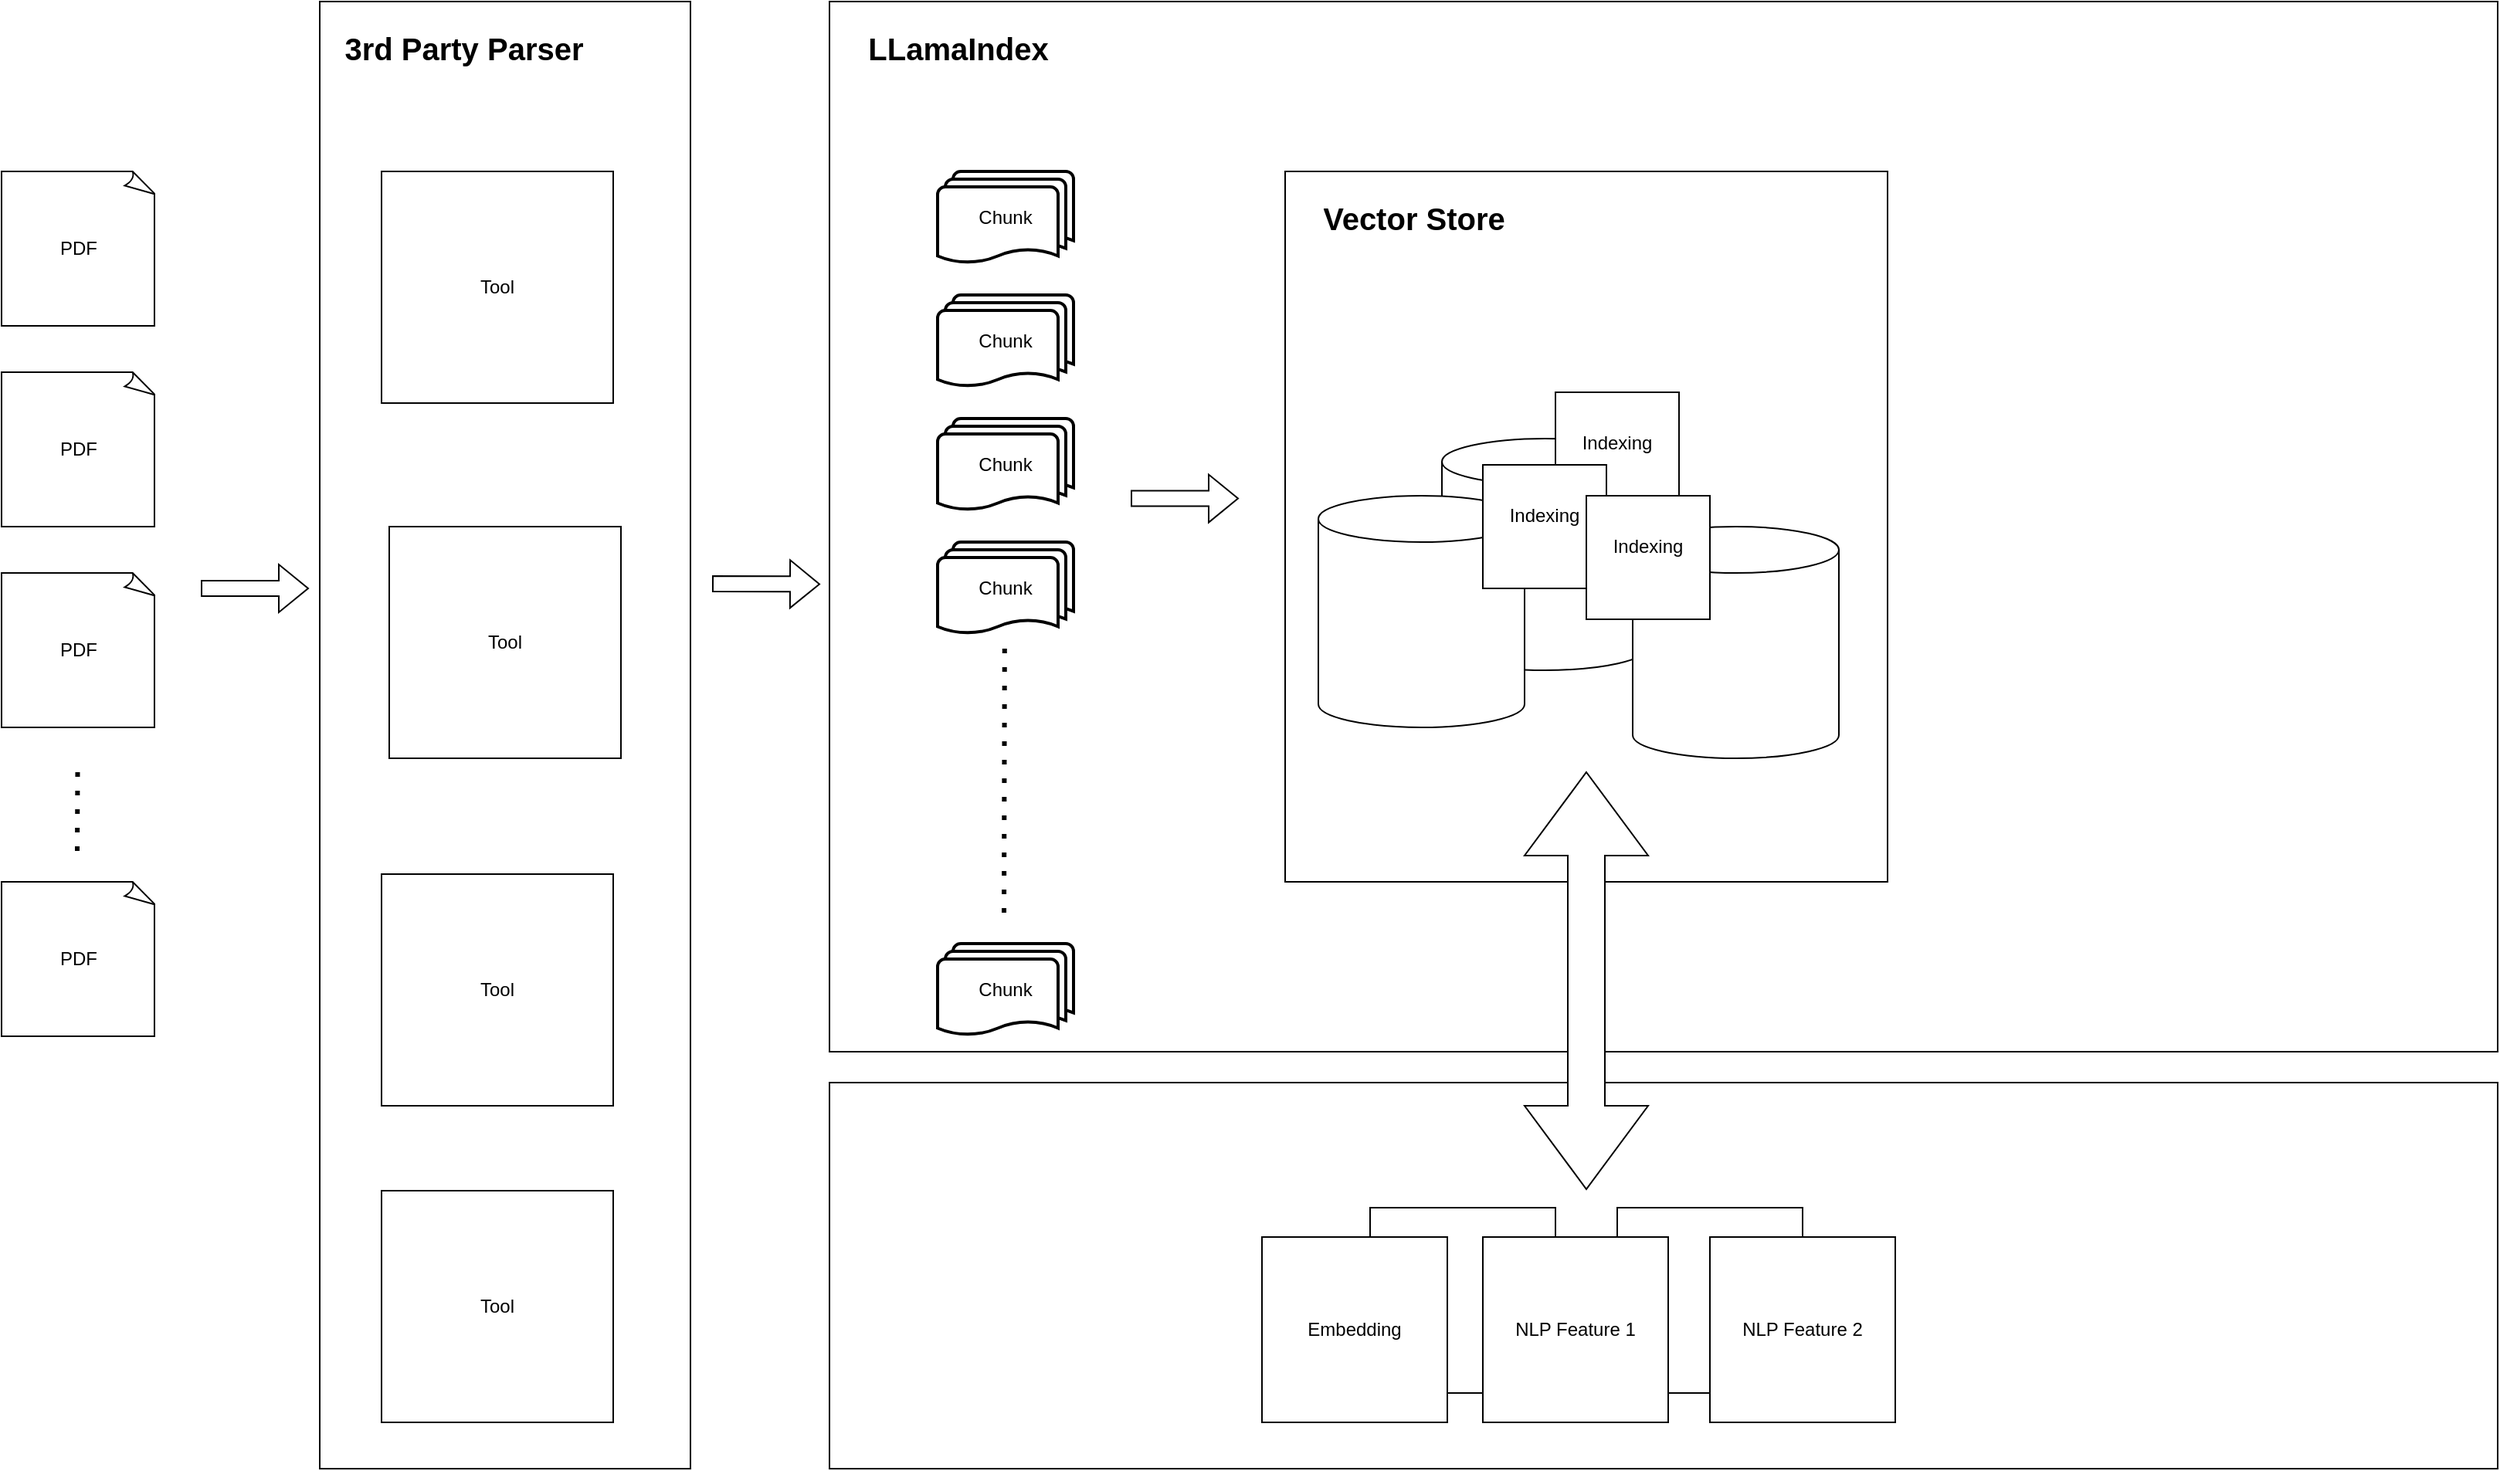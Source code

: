 <mxfile version="24.7.14">
  <diagram name="Page-1" id="pN1XQlbYyUQTMrj6d_k9">
    <mxGraphModel dx="3235" dy="1088" grid="1" gridSize="10" guides="1" tooltips="1" connect="1" arrows="1" fold="1" page="1" pageScale="1" pageWidth="1485" pageHeight="922" math="0" shadow="0">
      <root>
        <mxCell id="0" />
        <mxCell id="1" parent="0" />
        <mxCell id="QrmjmrRoubQutK9kr2hU-14" value="" style="whiteSpace=wrap;html=1;" vertex="1" parent="1">
          <mxGeometry x="-10" width="240" height="950" as="geometry" />
        </mxCell>
        <mxCell id="QrmjmrRoubQutK9kr2hU-6" value="" style="whiteSpace=wrap;html=1;" vertex="1" parent="1">
          <mxGeometry x="320" width="1080" height="680" as="geometry" />
        </mxCell>
        <mxCell id="QrmjmrRoubQutK9kr2hU-4" value="" style="whiteSpace=wrap;html=1;" vertex="1" parent="1">
          <mxGeometry x="320" y="700" width="1080" height="250" as="geometry" />
        </mxCell>
        <mxCell id="QrmjmrRoubQutK9kr2hU-3" value="" style="whiteSpace=wrap;html=1;" vertex="1" parent="1">
          <mxGeometry x="615" y="110" width="390" height="460" as="geometry" />
        </mxCell>
        <mxCell id="RIgqfKvu0BtrX93I6pnI-25" value="" style="whiteSpace=wrap;html=1;aspect=fixed;" parent="1" vertex="1">
          <mxGeometry x="830" y="781" width="120" height="120" as="geometry" />
        </mxCell>
        <mxCell id="RIgqfKvu0BtrX93I6pnI-24" value="" style="whiteSpace=wrap;html=1;aspect=fixed;" parent="1" vertex="1">
          <mxGeometry x="670" y="781" width="120" height="120" as="geometry" />
        </mxCell>
        <mxCell id="RIgqfKvu0BtrX93I6pnI-1" value="Chunk" style="strokeWidth=2;html=1;shape=mxgraph.flowchart.multi-document;whiteSpace=wrap;" parent="1" vertex="1">
          <mxGeometry x="390" y="110" width="88" height="60" as="geometry" />
        </mxCell>
        <mxCell id="RIgqfKvu0BtrX93I6pnI-2" value="Chunk" style="strokeWidth=2;html=1;shape=mxgraph.flowchart.multi-document;whiteSpace=wrap;" parent="1" vertex="1">
          <mxGeometry x="390" y="190" width="88" height="60" as="geometry" />
        </mxCell>
        <mxCell id="RIgqfKvu0BtrX93I6pnI-3" value="Chunk" style="strokeWidth=2;html=1;shape=mxgraph.flowchart.multi-document;whiteSpace=wrap;" parent="1" vertex="1">
          <mxGeometry x="390" y="270" width="88" height="60" as="geometry" />
        </mxCell>
        <mxCell id="RIgqfKvu0BtrX93I6pnI-5" value="Chunk" style="strokeWidth=2;html=1;shape=mxgraph.flowchart.multi-document;whiteSpace=wrap;" parent="1" vertex="1">
          <mxGeometry x="390" y="610" width="88" height="60" as="geometry" />
        </mxCell>
        <mxCell id="RIgqfKvu0BtrX93I6pnI-6" value="" style="endArrow=none;dashed=1;html=1;dashPattern=1 3;strokeWidth=3;rounded=0;" parent="1" edge="1">
          <mxGeometry width="50" height="50" relative="1" as="geometry">
            <mxPoint x="433" y="590" as="sourcePoint" />
            <mxPoint x="433.41" y="412" as="targetPoint" />
          </mxGeometry>
        </mxCell>
        <mxCell id="RIgqfKvu0BtrX93I6pnI-8" value="Tool" style="whiteSpace=wrap;html=1;" parent="1" vertex="1">
          <mxGeometry x="35" y="340" width="150" height="150" as="geometry" />
        </mxCell>
        <mxCell id="RIgqfKvu0BtrX93I6pnI-9" value="" style="shape=flexArrow;endArrow=classic;html=1;rounded=0;verticalAlign=middle;" parent="1" edge="1">
          <mxGeometry width="50" height="50" relative="1" as="geometry">
            <mxPoint x="244" y="377" as="sourcePoint" />
            <mxPoint x="314" y="377.23" as="targetPoint" />
          </mxGeometry>
        </mxCell>
        <mxCell id="RIgqfKvu0BtrX93I6pnI-13" value="PDF" style="whiteSpace=wrap;html=1;shape=mxgraph.basic.document" parent="1" vertex="1">
          <mxGeometry x="-216" y="110" width="100" height="100" as="geometry" />
        </mxCell>
        <mxCell id="RIgqfKvu0BtrX93I6pnI-14" value="PDF" style="whiteSpace=wrap;html=1;shape=mxgraph.basic.document" parent="1" vertex="1">
          <mxGeometry x="-216" y="240" width="100" height="100" as="geometry" />
        </mxCell>
        <mxCell id="RIgqfKvu0BtrX93I6pnI-15" value="PDF" style="whiteSpace=wrap;html=1;shape=mxgraph.basic.document" parent="1" vertex="1">
          <mxGeometry x="-216" y="370" width="100" height="100" as="geometry" />
        </mxCell>
        <mxCell id="RIgqfKvu0BtrX93I6pnI-16" value="PDF" style="whiteSpace=wrap;html=1;shape=mxgraph.basic.document" parent="1" vertex="1">
          <mxGeometry x="-216" y="570" width="100" height="100" as="geometry" />
        </mxCell>
        <mxCell id="RIgqfKvu0BtrX93I6pnI-17" value="" style="endArrow=none;dashed=1;html=1;dashPattern=1 3;strokeWidth=3;rounded=0;" parent="1" edge="1">
          <mxGeometry width="50" height="50" relative="1" as="geometry">
            <mxPoint x="-167" y="550" as="sourcePoint" />
            <mxPoint x="-166.71" y="490" as="targetPoint" />
          </mxGeometry>
        </mxCell>
        <mxCell id="RIgqfKvu0BtrX93I6pnI-18" value="Chunk" style="strokeWidth=2;html=1;shape=mxgraph.flowchart.multi-document;whiteSpace=wrap;" parent="1" vertex="1">
          <mxGeometry x="390" y="350" width="88" height="60" as="geometry" />
        </mxCell>
        <mxCell id="RIgqfKvu0BtrX93I6pnI-19" value="" style="shape=cylinder3;whiteSpace=wrap;html=1;boundedLbl=1;backgroundOutline=1;size=15;" parent="1" vertex="1">
          <mxGeometry x="716.5" y="283" width="133.5" height="150" as="geometry" />
        </mxCell>
        <mxCell id="RIgqfKvu0BtrX93I6pnI-21" value="Embedding" style="whiteSpace=wrap;html=1;aspect=fixed;direction=south;" parent="1" vertex="1">
          <mxGeometry x="600" y="800" width="120" height="120" as="geometry" />
        </mxCell>
        <mxCell id="RIgqfKvu0BtrX93I6pnI-22" value="&lt;div&gt;NLP Feature 1&lt;/div&gt;" style="whiteSpace=wrap;html=1;aspect=fixed;" parent="1" vertex="1">
          <mxGeometry x="743" y="800" width="120" height="120" as="geometry" />
        </mxCell>
        <mxCell id="RIgqfKvu0BtrX93I6pnI-23" value="&lt;div&gt;NLP Feature 2&lt;/div&gt;" style="whiteSpace=wrap;html=1;aspect=fixed;" parent="1" vertex="1">
          <mxGeometry x="890" y="800" width="120" height="120" as="geometry" />
        </mxCell>
        <mxCell id="RIgqfKvu0BtrX93I6pnI-26" value="" style="shape=flexArrow;endArrow=classic;html=1;rounded=0;" parent="1" edge="1">
          <mxGeometry width="50" height="50" relative="1" as="geometry">
            <mxPoint x="515" y="321.79" as="sourcePoint" />
            <mxPoint x="585" y="321.79" as="targetPoint" />
          </mxGeometry>
        </mxCell>
        <mxCell id="QrmjmrRoubQutK9kr2hU-2" value="Indexing&lt;div&gt;&lt;br&gt;&lt;/div&gt;" style="whiteSpace=wrap;html=1;aspect=fixed;" vertex="1" parent="1">
          <mxGeometry x="790" y="253" width="80" height="80" as="geometry" />
        </mxCell>
        <mxCell id="QrmjmrRoubQutK9kr2hU-5" value="" style="shape=flexArrow;endArrow=classic;html=1;rounded=0;verticalAlign=middle;" edge="1" parent="1">
          <mxGeometry width="50" height="50" relative="1" as="geometry">
            <mxPoint x="-87" y="380" as="sourcePoint" />
            <mxPoint x="-17" y="380" as="targetPoint" />
          </mxGeometry>
        </mxCell>
        <mxCell id="QrmjmrRoubQutK9kr2hU-7" value="" style="shape=doubleArrow;direction=south;whiteSpace=wrap;html=1;" vertex="1" parent="1">
          <mxGeometry x="770" y="499" width="80" height="270" as="geometry" />
        </mxCell>
        <mxCell id="QrmjmrRoubQutK9kr2hU-8" value="Vector Store" style="text;strokeColor=none;fillColor=none;align=center;verticalAlign=middle;spacingLeft=4;spacingRight=4;overflow=hidden;points=[[0,0.5],[1,0.5]];portConstraint=eastwest;rotatable=0;whiteSpace=wrap;html=1;fontSize=20;fontStyle=1" vertex="1" parent="1">
          <mxGeometry x="615" y="110" width="167" height="60" as="geometry" />
        </mxCell>
        <mxCell id="QrmjmrRoubQutK9kr2hU-9" value="" style="shape=cylinder3;whiteSpace=wrap;html=1;boundedLbl=1;backgroundOutline=1;size=15;" vertex="1" parent="1">
          <mxGeometry x="636.5" y="320" width="133.5" height="150" as="geometry" />
        </mxCell>
        <mxCell id="QrmjmrRoubQutK9kr2hU-10" value="" style="shape=cylinder3;whiteSpace=wrap;html=1;boundedLbl=1;backgroundOutline=1;size=15;" vertex="1" parent="1">
          <mxGeometry x="840" y="340" width="133.5" height="150" as="geometry" />
        </mxCell>
        <mxCell id="QrmjmrRoubQutK9kr2hU-11" value="Indexing&lt;div&gt;&lt;br&gt;&lt;/div&gt;" style="whiteSpace=wrap;html=1;aspect=fixed;" vertex="1" parent="1">
          <mxGeometry x="743" y="300" width="80" height="80" as="geometry" />
        </mxCell>
        <mxCell id="QrmjmrRoubQutK9kr2hU-12" value="Indexing&lt;div&gt;&lt;br&gt;&lt;/div&gt;" style="whiteSpace=wrap;html=1;aspect=fixed;" vertex="1" parent="1">
          <mxGeometry x="810" y="320" width="80" height="80" as="geometry" />
        </mxCell>
        <mxCell id="QrmjmrRoubQutK9kr2hU-13" value="LLamaIndex" style="text;strokeColor=none;fillColor=none;align=center;verticalAlign=middle;spacingLeft=4;spacingRight=4;overflow=hidden;points=[[0,0.5],[1,0.5]];portConstraint=eastwest;rotatable=0;whiteSpace=wrap;html=1;fontSize=20;fontStyle=1;labelBorderColor=none;labelBackgroundColor=default;" vertex="1" parent="1">
          <mxGeometry x="320" width="167" height="60" as="geometry" />
        </mxCell>
        <mxCell id="QrmjmrRoubQutK9kr2hU-16" value="3rd Party Parser" style="text;strokeColor=none;fillColor=none;align=center;verticalAlign=middle;spacingLeft=4;spacingRight=4;overflow=hidden;points=[[0,0.5],[1,0.5]];portConstraint=eastwest;rotatable=0;whiteSpace=wrap;html=1;fontSize=20;fontStyle=1;labelBorderColor=none;labelBackgroundColor=default;" vertex="1" parent="1">
          <mxGeometry width="167" height="60" as="geometry" />
        </mxCell>
        <mxCell id="QrmjmrRoubQutK9kr2hU-17" value="Tool" style="whiteSpace=wrap;html=1;" vertex="1" parent="1">
          <mxGeometry x="30" y="565" width="150" height="150" as="geometry" />
        </mxCell>
        <mxCell id="QrmjmrRoubQutK9kr2hU-18" value="Tool" style="whiteSpace=wrap;html=1;" vertex="1" parent="1">
          <mxGeometry x="30" y="770" width="150" height="150" as="geometry" />
        </mxCell>
        <mxCell id="QrmjmrRoubQutK9kr2hU-19" value="Tool" style="whiteSpace=wrap;html=1;" vertex="1" parent="1">
          <mxGeometry x="30" y="110" width="150" height="150" as="geometry" />
        </mxCell>
      </root>
    </mxGraphModel>
  </diagram>
</mxfile>
